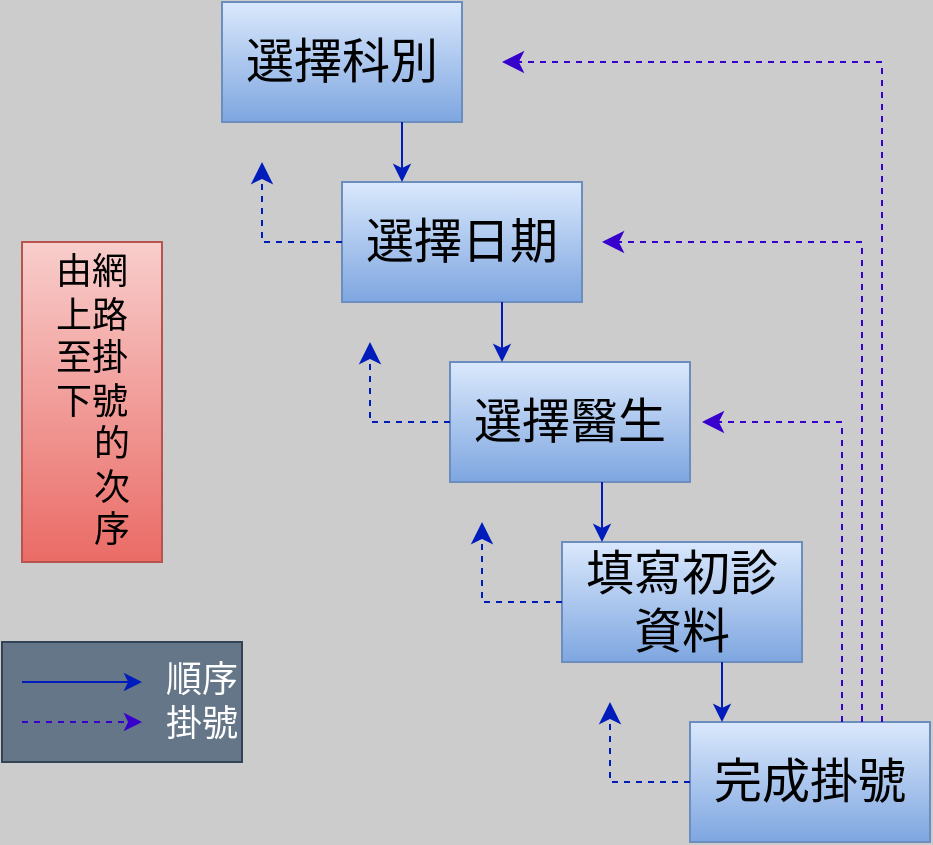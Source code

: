 <mxfile>
    <diagram id="SrfUJBcNbgLdS5oVVSdH" name="第1頁">
        <mxGraphModel dx="1010" dy="719" grid="1" gridSize="10" guides="1" tooltips="1" connect="1" arrows="1" fold="1" page="1" pageScale="1" pageWidth="827" pageHeight="1169" background="#CCCCCC" math="0" shadow="0">
            <root>
                <mxCell id="0"/>
                <mxCell id="1" parent="0"/>
                <mxCell id="2" value="&lt;font color=&quot;#000000&quot; style=&quot;font-size: 24px;&quot;&gt;選擇科別&lt;/font&gt;" style="rounded=0;whiteSpace=wrap;html=1;fillColor=#dae8fc;strokeColor=#6c8ebf;gradientColor=#7ea6e0;" parent="1" vertex="1">
                    <mxGeometry x="180" y="40" width="120" height="60" as="geometry"/>
                </mxCell>
                <mxCell id="3" value="&lt;span style=&quot;font-size: 24px;&quot;&gt;&lt;font color=&quot;#000000&quot;&gt;選擇日期&lt;/font&gt;&lt;/span&gt;" style="rounded=0;whiteSpace=wrap;html=1;fillColor=#dae8fc;strokeColor=#6c8ebf;gradientColor=#7ea6e0;" parent="1" vertex="1">
                    <mxGeometry x="240" y="130" width="120" height="60" as="geometry"/>
                </mxCell>
                <mxCell id="4" value="&lt;font color=&quot;#000000&quot; style=&quot;font-size: 24px;&quot;&gt;選擇醫生&lt;/font&gt;" style="rounded=0;whiteSpace=wrap;html=1;fillColor=#dae8fc;strokeColor=#6c8ebf;gradientColor=#7ea6e0;" parent="1" vertex="1">
                    <mxGeometry x="294" y="220" width="120" height="60" as="geometry"/>
                </mxCell>
                <mxCell id="6" value="&lt;font color=&quot;#000000&quot; style=&quot;font-size: 24px;&quot;&gt;填寫初診資料&lt;/font&gt;" style="rounded=0;whiteSpace=wrap;html=1;fillColor=#dae8fc;strokeColor=#6c8ebf;gradientColor=#7ea6e0;" parent="1" vertex="1">
                    <mxGeometry x="350" y="310" width="120" height="60" as="geometry"/>
                </mxCell>
                <mxCell id="7" value="&lt;font color=&quot;#000000&quot; style=&quot;font-size: 24px;&quot;&gt;完成掛號&lt;/font&gt;" style="rounded=0;whiteSpace=wrap;html=1;fillColor=#dae8fc;strokeColor=#6c8ebf;gradientColor=#7ea6e0;" parent="1" vertex="1">
                    <mxGeometry x="414" y="400" width="120" height="60" as="geometry"/>
                </mxCell>
                <mxCell id="9" value="&lt;div style=&quot;&quot;&gt;&lt;font style=&quot;font-size: 18px;&quot;&gt;順序&lt;/font&gt;&lt;/div&gt;&lt;div style=&quot;&quot;&gt;&lt;span style=&quot;font-size: 18px;&quot;&gt;掛號&lt;/span&gt;&lt;br&gt;&lt;/div&gt;" style="rounded=0;whiteSpace=wrap;html=1;fillColor=#647687;fontColor=#ffffff;strokeColor=#314354;align=right;" parent="1" vertex="1">
                    <mxGeometry x="70" y="360" width="120" height="60" as="geometry"/>
                </mxCell>
                <mxCell id="10" value="" style="endArrow=classic;html=1;fontSize=18;fillColor=#0050ef;strokeColor=#001DBC;" parent="1" edge="1">
                    <mxGeometry width="50" height="50" relative="1" as="geometry">
                        <mxPoint x="80" y="380" as="sourcePoint"/>
                        <mxPoint x="140" y="380" as="targetPoint"/>
                    </mxGeometry>
                </mxCell>
                <mxCell id="11" value="" style="edgeStyle=segmentEdgeStyle;endArrow=classic;html=1;curved=0;rounded=0;endSize=8;startSize=8;fontSize=18;dashed=1;fillColor=#0050ef;strokeColor=#001DBC;" parent="1" edge="1">
                    <mxGeometry width="50" height="50" relative="1" as="geometry">
                        <mxPoint x="240" y="160" as="sourcePoint"/>
                        <mxPoint x="200" y="120" as="targetPoint"/>
                    </mxGeometry>
                </mxCell>
                <mxCell id="12" value="" style="endArrow=classic;html=1;fontSize=18;fillColor=#6a00ff;strokeColor=#3700CC;dashed=1;" parent="1" edge="1">
                    <mxGeometry width="50" height="50" relative="1" as="geometry">
                        <mxPoint x="80" y="400" as="sourcePoint"/>
                        <mxPoint x="140" y="400" as="targetPoint"/>
                    </mxGeometry>
                </mxCell>
                <mxCell id="13" value="" style="edgeStyle=segmentEdgeStyle;endArrow=classic;html=1;curved=0;rounded=0;endSize=8;startSize=8;fontSize=18;dashed=1;fillColor=#0050ef;strokeColor=#001DBC;" parent="1" edge="1">
                    <mxGeometry width="50" height="50" relative="1" as="geometry">
                        <mxPoint x="414" y="430" as="sourcePoint"/>
                        <mxPoint x="374" y="390" as="targetPoint"/>
                    </mxGeometry>
                </mxCell>
                <mxCell id="14" value="" style="edgeStyle=segmentEdgeStyle;endArrow=classic;html=1;curved=0;rounded=0;endSize=8;startSize=8;fontSize=18;dashed=1;fillColor=#0050ef;strokeColor=#001DBC;" parent="1" edge="1">
                    <mxGeometry width="50" height="50" relative="1" as="geometry">
                        <mxPoint x="350" y="340" as="sourcePoint"/>
                        <mxPoint x="310" y="300" as="targetPoint"/>
                    </mxGeometry>
                </mxCell>
                <mxCell id="15" value="" style="edgeStyle=segmentEdgeStyle;endArrow=classic;html=1;curved=0;rounded=0;endSize=8;startSize=8;fontSize=18;dashed=1;fillColor=#0050ef;strokeColor=#001DBC;" parent="1" edge="1">
                    <mxGeometry width="50" height="50" relative="1" as="geometry">
                        <mxPoint x="294" y="250" as="sourcePoint"/>
                        <mxPoint x="254" y="210" as="targetPoint"/>
                    </mxGeometry>
                </mxCell>
                <mxCell id="17" value="" style="endArrow=classic;html=1;fontSize=18;fillColor=#0050ef;strokeColor=#001DBC;" parent="1" edge="1">
                    <mxGeometry width="50" height="50" relative="1" as="geometry">
                        <mxPoint x="270" y="100" as="sourcePoint"/>
                        <mxPoint x="270" y="130" as="targetPoint"/>
                    </mxGeometry>
                </mxCell>
                <mxCell id="19" value="" style="endArrow=classic;html=1;fontSize=18;fillColor=#0050ef;strokeColor=#001DBC;" parent="1" edge="1">
                    <mxGeometry width="50" height="50" relative="1" as="geometry">
                        <mxPoint x="370" y="280" as="sourcePoint"/>
                        <mxPoint x="370" y="310" as="targetPoint"/>
                    </mxGeometry>
                </mxCell>
                <mxCell id="20" value="" style="endArrow=classic;html=1;fontSize=18;fillColor=#0050ef;strokeColor=#001DBC;" parent="1" edge="1">
                    <mxGeometry width="50" height="50" relative="1" as="geometry">
                        <mxPoint x="430" y="370" as="sourcePoint"/>
                        <mxPoint x="430" y="400" as="targetPoint"/>
                    </mxGeometry>
                </mxCell>
                <mxCell id="21" value="" style="endArrow=classic;html=1;fontSize=18;fillColor=#0050ef;strokeColor=#001DBC;" parent="1" edge="1">
                    <mxGeometry width="50" height="50" relative="1" as="geometry">
                        <mxPoint x="320" y="190" as="sourcePoint"/>
                        <mxPoint x="320" y="220" as="targetPoint"/>
                    </mxGeometry>
                </mxCell>
                <mxCell id="22" value="" style="edgeStyle=segmentEdgeStyle;endArrow=classic;html=1;curved=0;rounded=0;endSize=8;startSize=8;fontSize=18;fillColor=#6a00ff;strokeColor=#3700CC;dashed=1;" parent="1" edge="1">
                    <mxGeometry width="50" height="50" relative="1" as="geometry">
                        <mxPoint x="510" y="400" as="sourcePoint"/>
                        <mxPoint x="320" y="70" as="targetPoint"/>
                        <Array as="points">
                            <mxPoint x="510" y="399"/>
                            <mxPoint x="510" y="70"/>
                        </Array>
                    </mxGeometry>
                </mxCell>
                <mxCell id="23" value="" style="edgeStyle=segmentEdgeStyle;endArrow=classic;html=1;curved=0;rounded=0;endSize=8;startSize=8;fontSize=18;fillColor=#6a00ff;strokeColor=#3700CC;dashed=1;" parent="1" edge="1">
                    <mxGeometry width="50" height="50" relative="1" as="geometry">
                        <mxPoint x="500" y="400" as="sourcePoint"/>
                        <mxPoint x="370" y="160" as="targetPoint"/>
                        <Array as="points">
                            <mxPoint x="500" y="400"/>
                            <mxPoint x="500" y="160"/>
                        </Array>
                    </mxGeometry>
                </mxCell>
                <mxCell id="24" value="" style="edgeStyle=segmentEdgeStyle;endArrow=classic;html=1;curved=0;rounded=0;endSize=8;startSize=8;fontSize=18;fillColor=#6a00ff;strokeColor=#3700CC;dashed=1;" parent="1" source="7" edge="1">
                    <mxGeometry width="50" height="50" relative="1" as="geometry">
                        <mxPoint x="490" y="390" as="sourcePoint"/>
                        <mxPoint x="420" y="250" as="targetPoint"/>
                        <Array as="points">
                            <mxPoint x="490" y="250"/>
                        </Array>
                    </mxGeometry>
                </mxCell>
                <mxCell id="25" value="由網&lt;br&gt;上路&lt;br&gt;至掛&lt;br&gt;下號&lt;br&gt;&amp;nbsp; &amp;nbsp; 的&lt;br&gt;&amp;nbsp; &amp;nbsp; 次&lt;br&gt;&amp;nbsp; &amp;nbsp; 序" style="rounded=0;whiteSpace=wrap;html=1;fontSize=18;strokeColor=#b85450;fillColor=#f8cecc;gradientColor=#ea6b66;" parent="1" vertex="1">
                    <mxGeometry x="80" y="160" width="70" height="160" as="geometry"/>
                </mxCell>
            </root>
        </mxGraphModel>
    </diagram>
</mxfile>